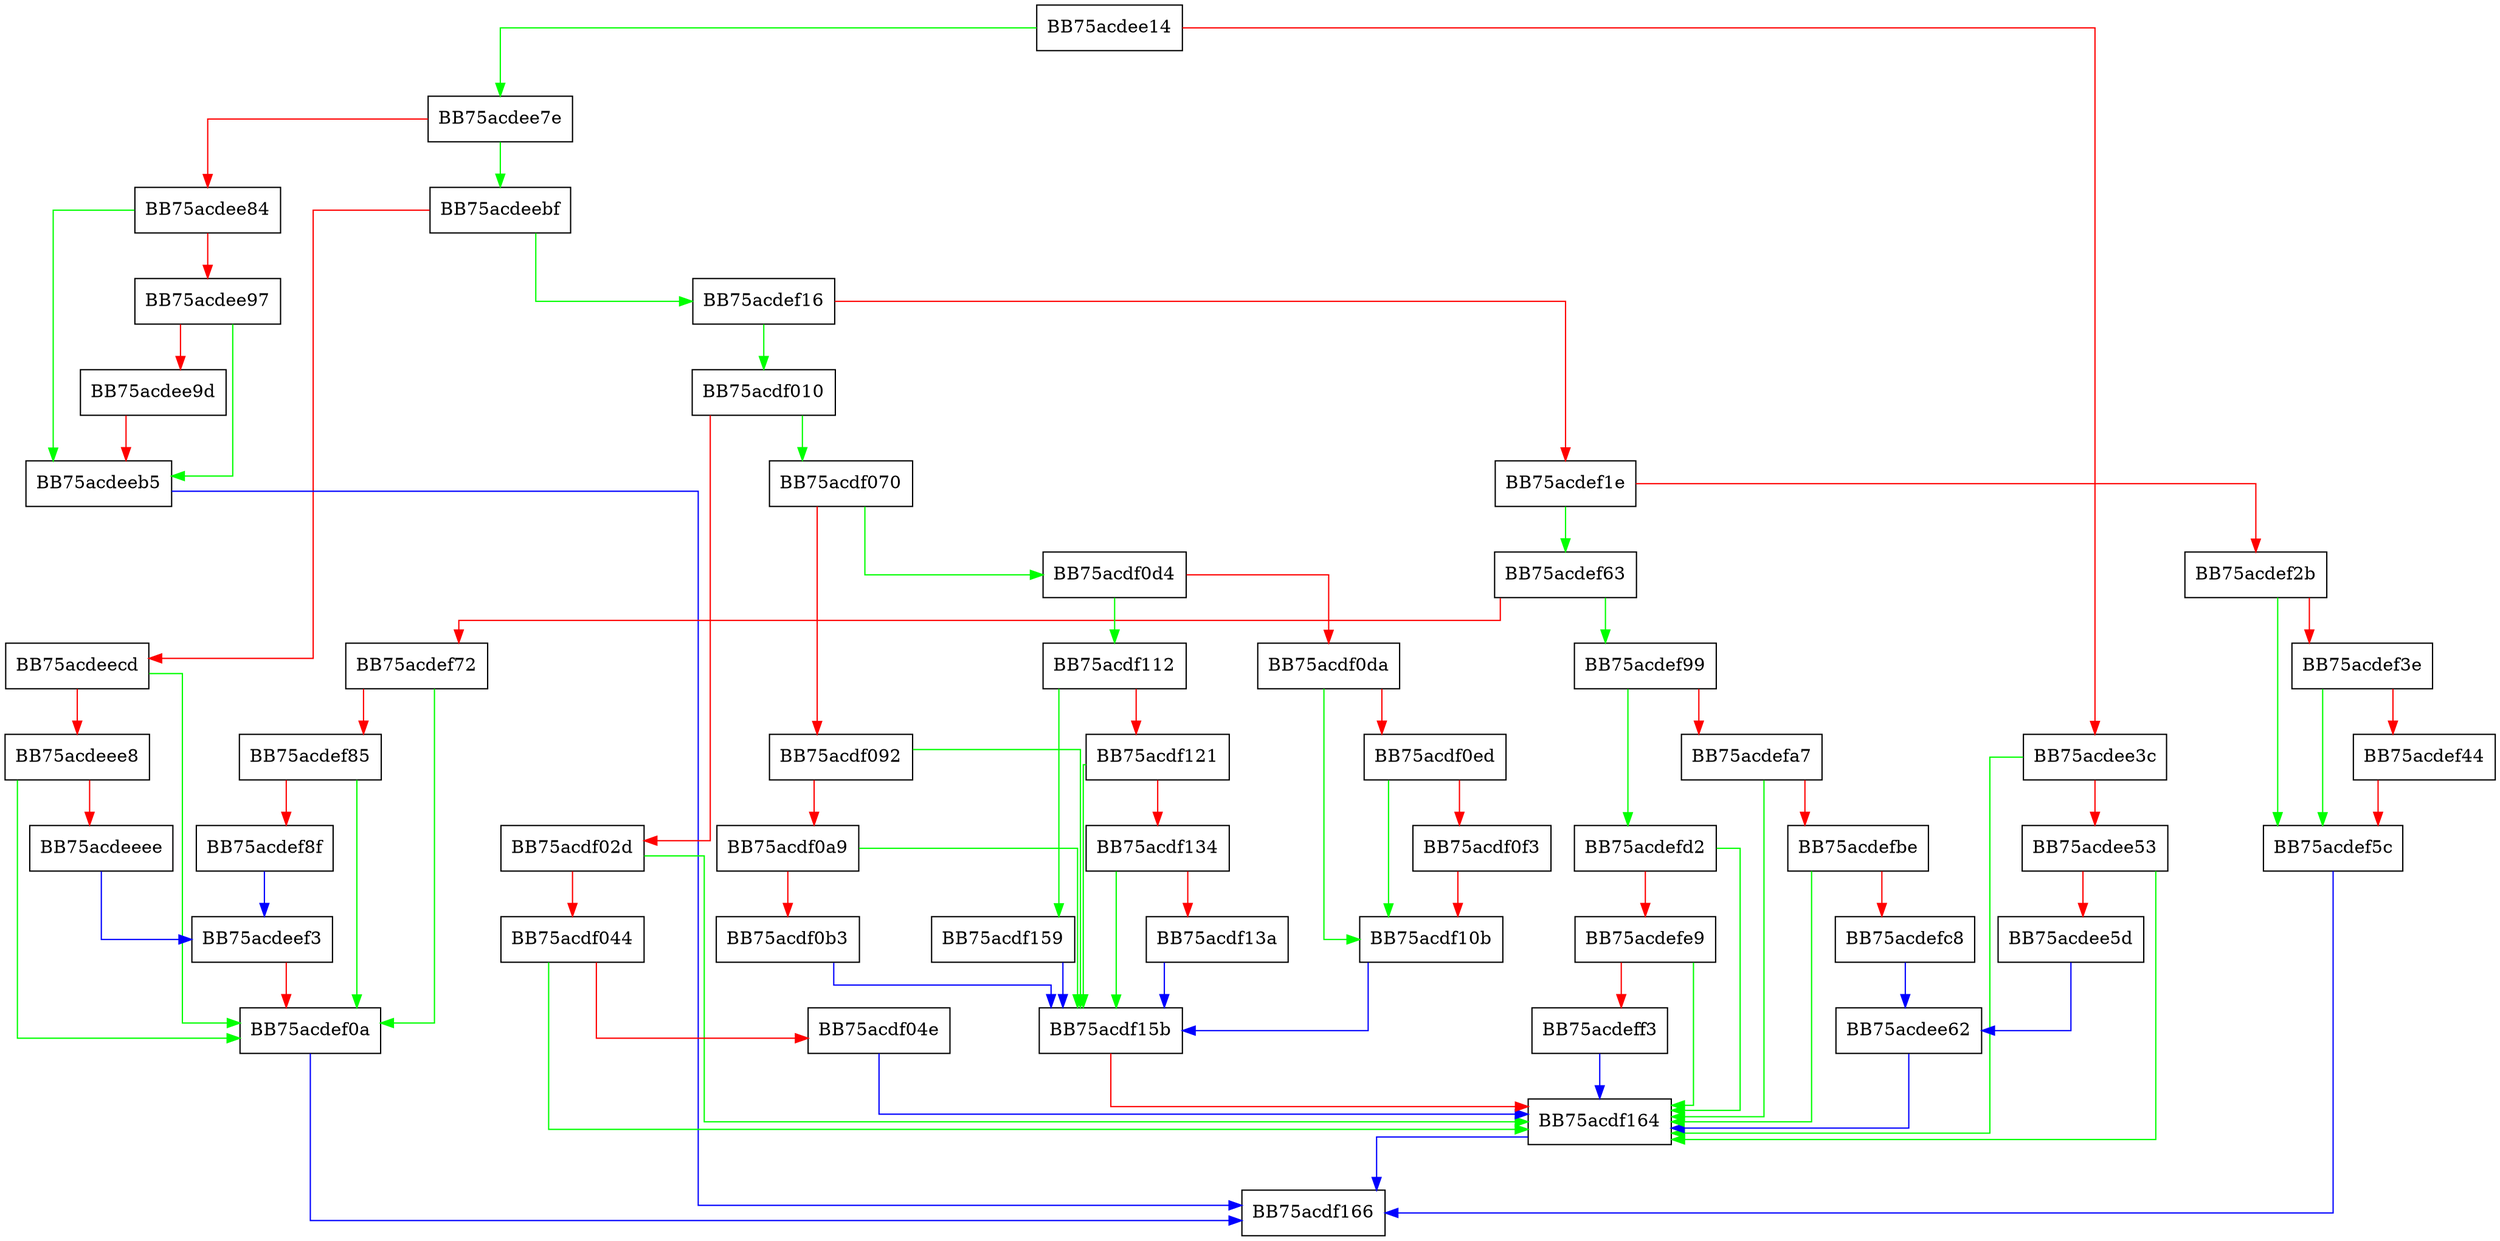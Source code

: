 digraph RemDeleteFile {
  node [shape="box"];
  graph [splines=ortho];
  BB75acdee14 -> BB75acdee7e [color="green"];
  BB75acdee14 -> BB75acdee3c [color="red"];
  BB75acdee3c -> BB75acdf164 [color="green"];
  BB75acdee3c -> BB75acdee53 [color="red"];
  BB75acdee53 -> BB75acdf164 [color="green"];
  BB75acdee53 -> BB75acdee5d [color="red"];
  BB75acdee5d -> BB75acdee62 [color="blue"];
  BB75acdee62 -> BB75acdf164 [color="blue"];
  BB75acdee7e -> BB75acdeebf [color="green"];
  BB75acdee7e -> BB75acdee84 [color="red"];
  BB75acdee84 -> BB75acdeeb5 [color="green"];
  BB75acdee84 -> BB75acdee97 [color="red"];
  BB75acdee97 -> BB75acdeeb5 [color="green"];
  BB75acdee97 -> BB75acdee9d [color="red"];
  BB75acdee9d -> BB75acdeeb5 [color="red"];
  BB75acdeeb5 -> BB75acdf166 [color="blue"];
  BB75acdeebf -> BB75acdef16 [color="green"];
  BB75acdeebf -> BB75acdeecd [color="red"];
  BB75acdeecd -> BB75acdef0a [color="green"];
  BB75acdeecd -> BB75acdeee8 [color="red"];
  BB75acdeee8 -> BB75acdef0a [color="green"];
  BB75acdeee8 -> BB75acdeeee [color="red"];
  BB75acdeeee -> BB75acdeef3 [color="blue"];
  BB75acdeef3 -> BB75acdef0a [color="red"];
  BB75acdef0a -> BB75acdf166 [color="blue"];
  BB75acdef16 -> BB75acdf010 [color="green"];
  BB75acdef16 -> BB75acdef1e [color="red"];
  BB75acdef1e -> BB75acdef63 [color="green"];
  BB75acdef1e -> BB75acdef2b [color="red"];
  BB75acdef2b -> BB75acdef5c [color="green"];
  BB75acdef2b -> BB75acdef3e [color="red"];
  BB75acdef3e -> BB75acdef5c [color="green"];
  BB75acdef3e -> BB75acdef44 [color="red"];
  BB75acdef44 -> BB75acdef5c [color="red"];
  BB75acdef5c -> BB75acdf166 [color="blue"];
  BB75acdef63 -> BB75acdef99 [color="green"];
  BB75acdef63 -> BB75acdef72 [color="red"];
  BB75acdef72 -> BB75acdef0a [color="green"];
  BB75acdef72 -> BB75acdef85 [color="red"];
  BB75acdef85 -> BB75acdef0a [color="green"];
  BB75acdef85 -> BB75acdef8f [color="red"];
  BB75acdef8f -> BB75acdeef3 [color="blue"];
  BB75acdef99 -> BB75acdefd2 [color="green"];
  BB75acdef99 -> BB75acdefa7 [color="red"];
  BB75acdefa7 -> BB75acdf164 [color="green"];
  BB75acdefa7 -> BB75acdefbe [color="red"];
  BB75acdefbe -> BB75acdf164 [color="green"];
  BB75acdefbe -> BB75acdefc8 [color="red"];
  BB75acdefc8 -> BB75acdee62 [color="blue"];
  BB75acdefd2 -> BB75acdf164 [color="green"];
  BB75acdefd2 -> BB75acdefe9 [color="red"];
  BB75acdefe9 -> BB75acdf164 [color="green"];
  BB75acdefe9 -> BB75acdeff3 [color="red"];
  BB75acdeff3 -> BB75acdf164 [color="blue"];
  BB75acdf010 -> BB75acdf070 [color="green"];
  BB75acdf010 -> BB75acdf02d [color="red"];
  BB75acdf02d -> BB75acdf164 [color="green"];
  BB75acdf02d -> BB75acdf044 [color="red"];
  BB75acdf044 -> BB75acdf164 [color="green"];
  BB75acdf044 -> BB75acdf04e [color="red"];
  BB75acdf04e -> BB75acdf164 [color="blue"];
  BB75acdf070 -> BB75acdf0d4 [color="green"];
  BB75acdf070 -> BB75acdf092 [color="red"];
  BB75acdf092 -> BB75acdf15b [color="green"];
  BB75acdf092 -> BB75acdf0a9 [color="red"];
  BB75acdf0a9 -> BB75acdf15b [color="green"];
  BB75acdf0a9 -> BB75acdf0b3 [color="red"];
  BB75acdf0b3 -> BB75acdf15b [color="blue"];
  BB75acdf0d4 -> BB75acdf112 [color="green"];
  BB75acdf0d4 -> BB75acdf0da [color="red"];
  BB75acdf0da -> BB75acdf10b [color="green"];
  BB75acdf0da -> BB75acdf0ed [color="red"];
  BB75acdf0ed -> BB75acdf10b [color="green"];
  BB75acdf0ed -> BB75acdf0f3 [color="red"];
  BB75acdf0f3 -> BB75acdf10b [color="red"];
  BB75acdf10b -> BB75acdf15b [color="blue"];
  BB75acdf112 -> BB75acdf159 [color="green"];
  BB75acdf112 -> BB75acdf121 [color="red"];
  BB75acdf121 -> BB75acdf15b [color="green"];
  BB75acdf121 -> BB75acdf134 [color="red"];
  BB75acdf134 -> BB75acdf15b [color="green"];
  BB75acdf134 -> BB75acdf13a [color="red"];
  BB75acdf13a -> BB75acdf15b [color="blue"];
  BB75acdf159 -> BB75acdf15b [color="blue"];
  BB75acdf15b -> BB75acdf164 [color="red"];
  BB75acdf164 -> BB75acdf166 [color="blue"];
}